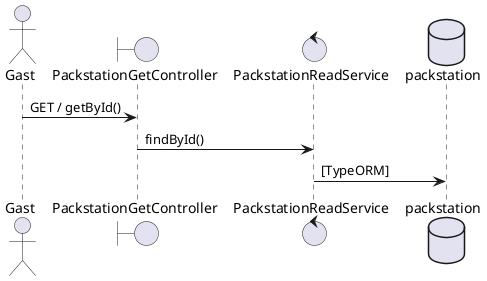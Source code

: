 @startuml Sequenzdiagramm

actor Gast

boundary PackstationGetController
control PackstationReadService
database packstation

Gast -> PackstationGetController : GET / getById()
PackstationGetController -> PackstationReadService: findById()
PackstationReadService -> packstation: [TypeORM]

@enduml
